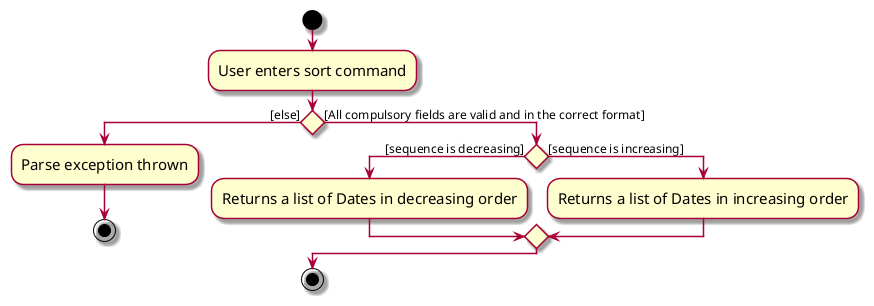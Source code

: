 @startuml
skin rose
skinparam ActivityFontSize 15
skinparam ArrowFontSize 12

start
:User enters sort command;
if () then ([else])
  :Parse exception thrown;
  stop
else ([All compulsory fields are valid and in the correct format])
  if () then ([sequence is decreasing])
    :Returns a list of Dates in decreasing order;
  else ([sequence is increasing])
    :Returns a list of Dates in increasing order;
  endif
endif
stop

@enduml
